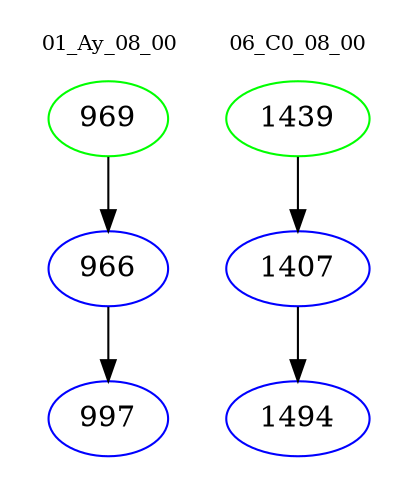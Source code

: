 digraph{
subgraph cluster_0 {
color = white
label = "01_Ay_08_00";
fontsize=10;
T0_969 [label="969", color="green"]
T0_969 -> T0_966 [color="black"]
T0_966 [label="966", color="blue"]
T0_966 -> T0_997 [color="black"]
T0_997 [label="997", color="blue"]
}
subgraph cluster_1 {
color = white
label = "06_C0_08_00";
fontsize=10;
T1_1439 [label="1439", color="green"]
T1_1439 -> T1_1407 [color="black"]
T1_1407 [label="1407", color="blue"]
T1_1407 -> T1_1494 [color="black"]
T1_1494 [label="1494", color="blue"]
}
}
